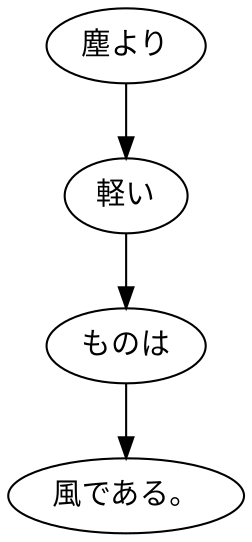digraph graph3662 {
	node0 [label="塵より"];
	node1 [label="軽い"];
	node2 [label="ものは"];
	node3 [label="風である。"];
	node0 -> node1;
	node1 -> node2;
	node2 -> node3;
}

